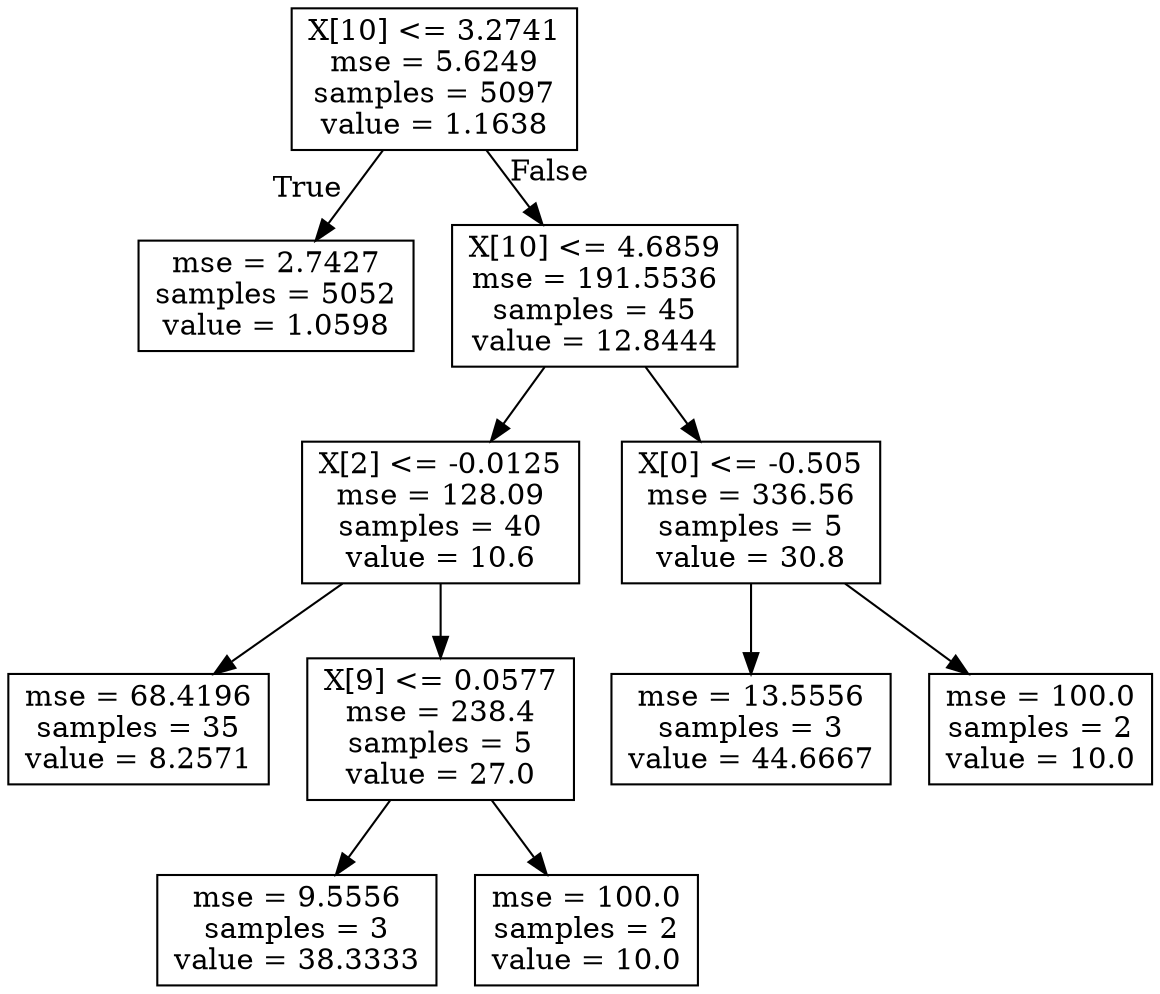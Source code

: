 digraph Tree {
node [shape=box] ;
0 [label="X[10] <= 3.2741\nmse = 5.6249\nsamples = 5097\nvalue = 1.1638"] ;
1 [label="mse = 2.7427\nsamples = 5052\nvalue = 1.0598"] ;
0 -> 1 [labeldistance=2.5, labelangle=45, headlabel="True"] ;
2 [label="X[10] <= 4.6859\nmse = 191.5536\nsamples = 45\nvalue = 12.8444"] ;
0 -> 2 [labeldistance=2.5, labelangle=-45, headlabel="False"] ;
3 [label="X[2] <= -0.0125\nmse = 128.09\nsamples = 40\nvalue = 10.6"] ;
2 -> 3 ;
5 [label="mse = 68.4196\nsamples = 35\nvalue = 8.2571"] ;
3 -> 5 ;
6 [label="X[9] <= 0.0577\nmse = 238.4\nsamples = 5\nvalue = 27.0"] ;
3 -> 6 ;
9 [label="mse = 9.5556\nsamples = 3\nvalue = 38.3333"] ;
6 -> 9 ;
10 [label="mse = 100.0\nsamples = 2\nvalue = 10.0"] ;
6 -> 10 ;
4 [label="X[0] <= -0.505\nmse = 336.56\nsamples = 5\nvalue = 30.8"] ;
2 -> 4 ;
7 [label="mse = 13.5556\nsamples = 3\nvalue = 44.6667"] ;
4 -> 7 ;
8 [label="mse = 100.0\nsamples = 2\nvalue = 10.0"] ;
4 -> 8 ;
}